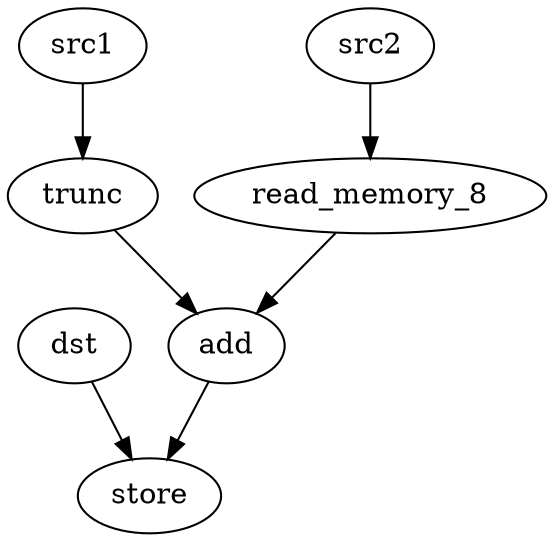 digraph{
dst_coerce[label="dst"];
src1_coerce[label="src1"];
src2_coerce[label="src2"];
conv_i[label="trunc"];
src1_coerce -> conv_i;
call_i[label="read_memory_8"];
src2_coerce -> call_i;
add_i[label="add"];
call_i -> add_i;
conv_i -> add_i;
inst0[label="store"];
add_i -> inst0;
dst_coerce -> inst0;
}
